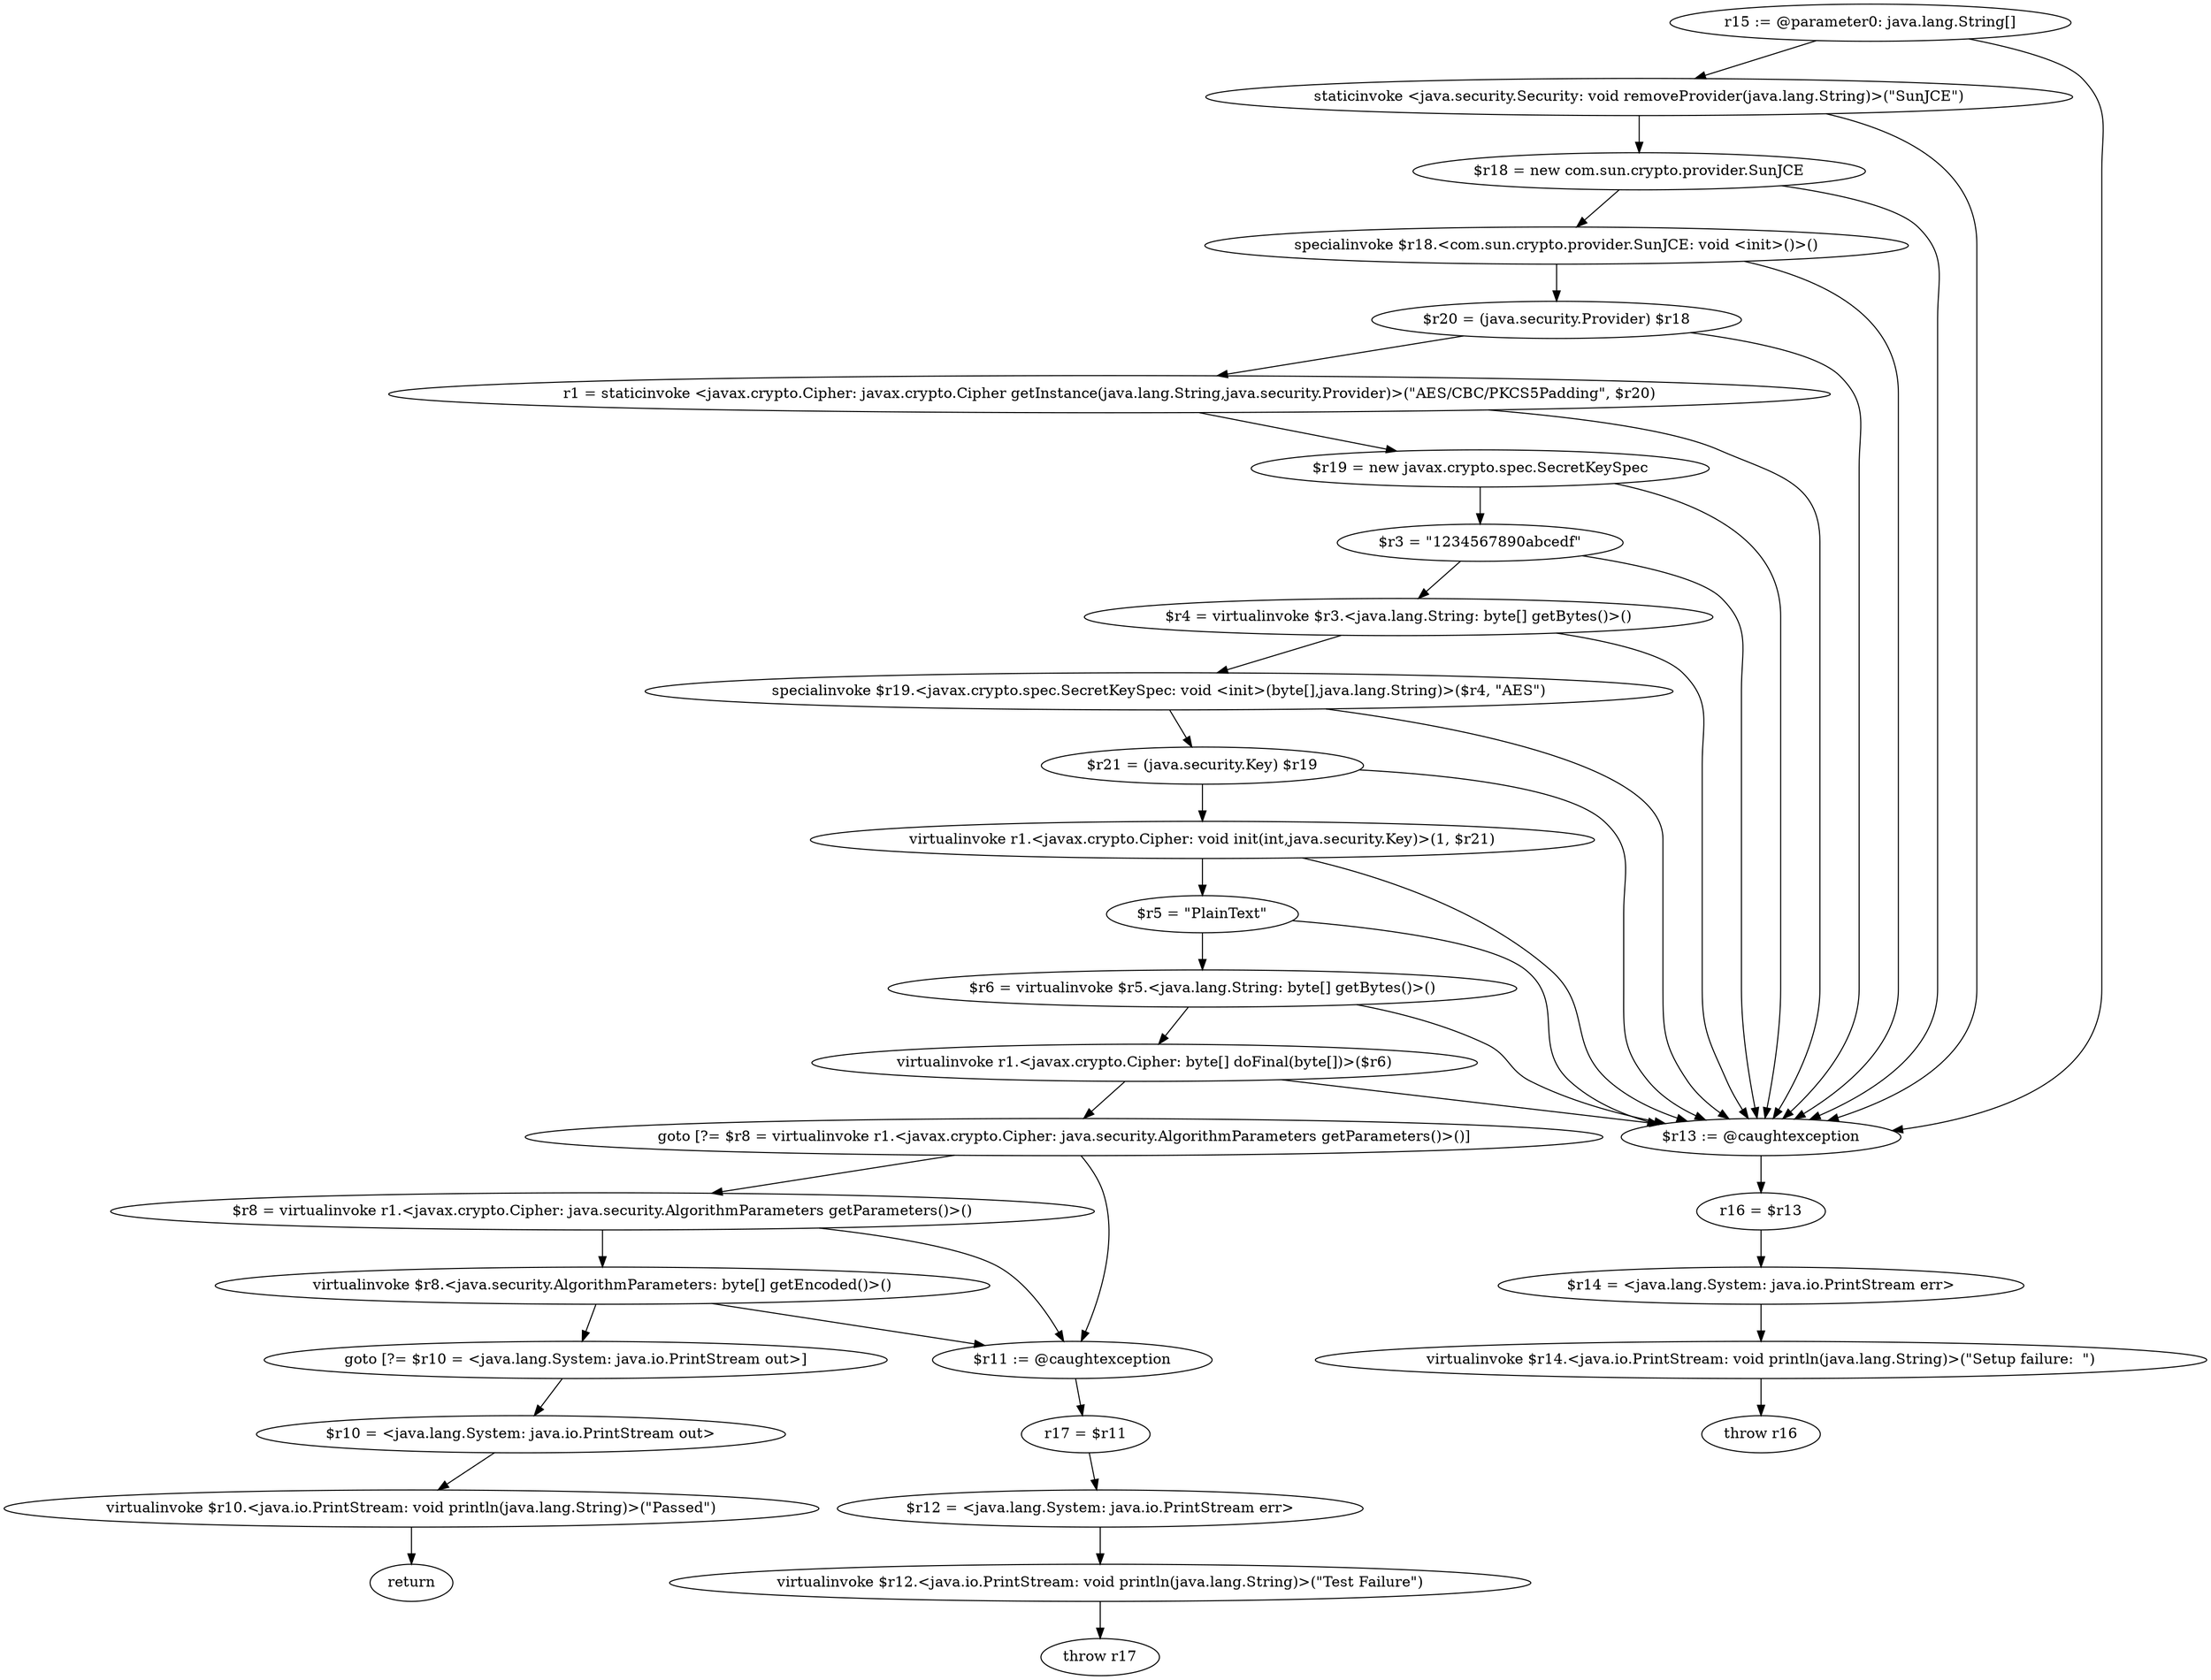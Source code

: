 digraph "unitGraph" {
    "r15 := @parameter0: java.lang.String[]"
    "staticinvoke <java.security.Security: void removeProvider(java.lang.String)>(\"SunJCE\")"
    "$r18 = new com.sun.crypto.provider.SunJCE"
    "specialinvoke $r18.<com.sun.crypto.provider.SunJCE: void <init>()>()"
    "$r20 = (java.security.Provider) $r18"
    "r1 = staticinvoke <javax.crypto.Cipher: javax.crypto.Cipher getInstance(java.lang.String,java.security.Provider)>(\"AES/CBC/PKCS5Padding\", $r20)"
    "$r19 = new javax.crypto.spec.SecretKeySpec"
    "$r3 = \"1234567890abcedf\""
    "$r4 = virtualinvoke $r3.<java.lang.String: byte[] getBytes()>()"
    "specialinvoke $r19.<javax.crypto.spec.SecretKeySpec: void <init>(byte[],java.lang.String)>($r4, \"AES\")"
    "$r21 = (java.security.Key) $r19"
    "virtualinvoke r1.<javax.crypto.Cipher: void init(int,java.security.Key)>(1, $r21)"
    "$r5 = \"PlainText\""
    "$r6 = virtualinvoke $r5.<java.lang.String: byte[] getBytes()>()"
    "virtualinvoke r1.<javax.crypto.Cipher: byte[] doFinal(byte[])>($r6)"
    "goto [?= $r8 = virtualinvoke r1.<javax.crypto.Cipher: java.security.AlgorithmParameters getParameters()>()]"
    "$r13 := @caughtexception"
    "r16 = $r13"
    "$r14 = <java.lang.System: java.io.PrintStream err>"
    "virtualinvoke $r14.<java.io.PrintStream: void println(java.lang.String)>(\"Setup failure:  \")"
    "throw r16"
    "$r8 = virtualinvoke r1.<javax.crypto.Cipher: java.security.AlgorithmParameters getParameters()>()"
    "virtualinvoke $r8.<java.security.AlgorithmParameters: byte[] getEncoded()>()"
    "goto [?= $r10 = <java.lang.System: java.io.PrintStream out>]"
    "$r11 := @caughtexception"
    "r17 = $r11"
    "$r12 = <java.lang.System: java.io.PrintStream err>"
    "virtualinvoke $r12.<java.io.PrintStream: void println(java.lang.String)>(\"Test Failure\")"
    "throw r17"
    "$r10 = <java.lang.System: java.io.PrintStream out>"
    "virtualinvoke $r10.<java.io.PrintStream: void println(java.lang.String)>(\"Passed\")"
    "return"
    "r15 := @parameter0: java.lang.String[]"->"staticinvoke <java.security.Security: void removeProvider(java.lang.String)>(\"SunJCE\")";
    "r15 := @parameter0: java.lang.String[]"->"$r13 := @caughtexception";
    "staticinvoke <java.security.Security: void removeProvider(java.lang.String)>(\"SunJCE\")"->"$r18 = new com.sun.crypto.provider.SunJCE";
    "staticinvoke <java.security.Security: void removeProvider(java.lang.String)>(\"SunJCE\")"->"$r13 := @caughtexception";
    "$r18 = new com.sun.crypto.provider.SunJCE"->"specialinvoke $r18.<com.sun.crypto.provider.SunJCE: void <init>()>()";
    "$r18 = new com.sun.crypto.provider.SunJCE"->"$r13 := @caughtexception";
    "specialinvoke $r18.<com.sun.crypto.provider.SunJCE: void <init>()>()"->"$r20 = (java.security.Provider) $r18";
    "specialinvoke $r18.<com.sun.crypto.provider.SunJCE: void <init>()>()"->"$r13 := @caughtexception";
    "$r20 = (java.security.Provider) $r18"->"r1 = staticinvoke <javax.crypto.Cipher: javax.crypto.Cipher getInstance(java.lang.String,java.security.Provider)>(\"AES/CBC/PKCS5Padding\", $r20)";
    "$r20 = (java.security.Provider) $r18"->"$r13 := @caughtexception";
    "r1 = staticinvoke <javax.crypto.Cipher: javax.crypto.Cipher getInstance(java.lang.String,java.security.Provider)>(\"AES/CBC/PKCS5Padding\", $r20)"->"$r19 = new javax.crypto.spec.SecretKeySpec";
    "r1 = staticinvoke <javax.crypto.Cipher: javax.crypto.Cipher getInstance(java.lang.String,java.security.Provider)>(\"AES/CBC/PKCS5Padding\", $r20)"->"$r13 := @caughtexception";
    "$r19 = new javax.crypto.spec.SecretKeySpec"->"$r3 = \"1234567890abcedf\"";
    "$r19 = new javax.crypto.spec.SecretKeySpec"->"$r13 := @caughtexception";
    "$r3 = \"1234567890abcedf\""->"$r4 = virtualinvoke $r3.<java.lang.String: byte[] getBytes()>()";
    "$r3 = \"1234567890abcedf\""->"$r13 := @caughtexception";
    "$r4 = virtualinvoke $r3.<java.lang.String: byte[] getBytes()>()"->"specialinvoke $r19.<javax.crypto.spec.SecretKeySpec: void <init>(byte[],java.lang.String)>($r4, \"AES\")";
    "$r4 = virtualinvoke $r3.<java.lang.String: byte[] getBytes()>()"->"$r13 := @caughtexception";
    "specialinvoke $r19.<javax.crypto.spec.SecretKeySpec: void <init>(byte[],java.lang.String)>($r4, \"AES\")"->"$r21 = (java.security.Key) $r19";
    "specialinvoke $r19.<javax.crypto.spec.SecretKeySpec: void <init>(byte[],java.lang.String)>($r4, \"AES\")"->"$r13 := @caughtexception";
    "$r21 = (java.security.Key) $r19"->"virtualinvoke r1.<javax.crypto.Cipher: void init(int,java.security.Key)>(1, $r21)";
    "$r21 = (java.security.Key) $r19"->"$r13 := @caughtexception";
    "virtualinvoke r1.<javax.crypto.Cipher: void init(int,java.security.Key)>(1, $r21)"->"$r5 = \"PlainText\"";
    "virtualinvoke r1.<javax.crypto.Cipher: void init(int,java.security.Key)>(1, $r21)"->"$r13 := @caughtexception";
    "$r5 = \"PlainText\""->"$r6 = virtualinvoke $r5.<java.lang.String: byte[] getBytes()>()";
    "$r5 = \"PlainText\""->"$r13 := @caughtexception";
    "$r6 = virtualinvoke $r5.<java.lang.String: byte[] getBytes()>()"->"virtualinvoke r1.<javax.crypto.Cipher: byte[] doFinal(byte[])>($r6)";
    "$r6 = virtualinvoke $r5.<java.lang.String: byte[] getBytes()>()"->"$r13 := @caughtexception";
    "virtualinvoke r1.<javax.crypto.Cipher: byte[] doFinal(byte[])>($r6)"->"goto [?= $r8 = virtualinvoke r1.<javax.crypto.Cipher: java.security.AlgorithmParameters getParameters()>()]";
    "virtualinvoke r1.<javax.crypto.Cipher: byte[] doFinal(byte[])>($r6)"->"$r13 := @caughtexception";
    "goto [?= $r8 = virtualinvoke r1.<javax.crypto.Cipher: java.security.AlgorithmParameters getParameters()>()]"->"$r8 = virtualinvoke r1.<javax.crypto.Cipher: java.security.AlgorithmParameters getParameters()>()";
    "goto [?= $r8 = virtualinvoke r1.<javax.crypto.Cipher: java.security.AlgorithmParameters getParameters()>()]"->"$r11 := @caughtexception";
    "$r13 := @caughtexception"->"r16 = $r13";
    "r16 = $r13"->"$r14 = <java.lang.System: java.io.PrintStream err>";
    "$r14 = <java.lang.System: java.io.PrintStream err>"->"virtualinvoke $r14.<java.io.PrintStream: void println(java.lang.String)>(\"Setup failure:  \")";
    "virtualinvoke $r14.<java.io.PrintStream: void println(java.lang.String)>(\"Setup failure:  \")"->"throw r16";
    "$r8 = virtualinvoke r1.<javax.crypto.Cipher: java.security.AlgorithmParameters getParameters()>()"->"virtualinvoke $r8.<java.security.AlgorithmParameters: byte[] getEncoded()>()";
    "$r8 = virtualinvoke r1.<javax.crypto.Cipher: java.security.AlgorithmParameters getParameters()>()"->"$r11 := @caughtexception";
    "virtualinvoke $r8.<java.security.AlgorithmParameters: byte[] getEncoded()>()"->"goto [?= $r10 = <java.lang.System: java.io.PrintStream out>]";
    "virtualinvoke $r8.<java.security.AlgorithmParameters: byte[] getEncoded()>()"->"$r11 := @caughtexception";
    "goto [?= $r10 = <java.lang.System: java.io.PrintStream out>]"->"$r10 = <java.lang.System: java.io.PrintStream out>";
    "$r11 := @caughtexception"->"r17 = $r11";
    "r17 = $r11"->"$r12 = <java.lang.System: java.io.PrintStream err>";
    "$r12 = <java.lang.System: java.io.PrintStream err>"->"virtualinvoke $r12.<java.io.PrintStream: void println(java.lang.String)>(\"Test Failure\")";
    "virtualinvoke $r12.<java.io.PrintStream: void println(java.lang.String)>(\"Test Failure\")"->"throw r17";
    "$r10 = <java.lang.System: java.io.PrintStream out>"->"virtualinvoke $r10.<java.io.PrintStream: void println(java.lang.String)>(\"Passed\")";
    "virtualinvoke $r10.<java.io.PrintStream: void println(java.lang.String)>(\"Passed\")"->"return";
}

